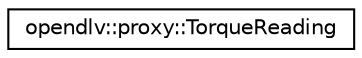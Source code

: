 digraph "Graphical Class Hierarchy"
{
 // LATEX_PDF_SIZE
  edge [fontname="Helvetica",fontsize="10",labelfontname="Helvetica",labelfontsize="10"];
  node [fontname="Helvetica",fontsize="10",shape=record];
  rankdir="LR";
  Node0 [label="opendlv::proxy::TorqueReading",height=0.2,width=0.4,color="black", fillcolor="white", style="filled",URL="$classopendlv_1_1proxy_1_1TorqueReading.html",tooltip=" "];
}
